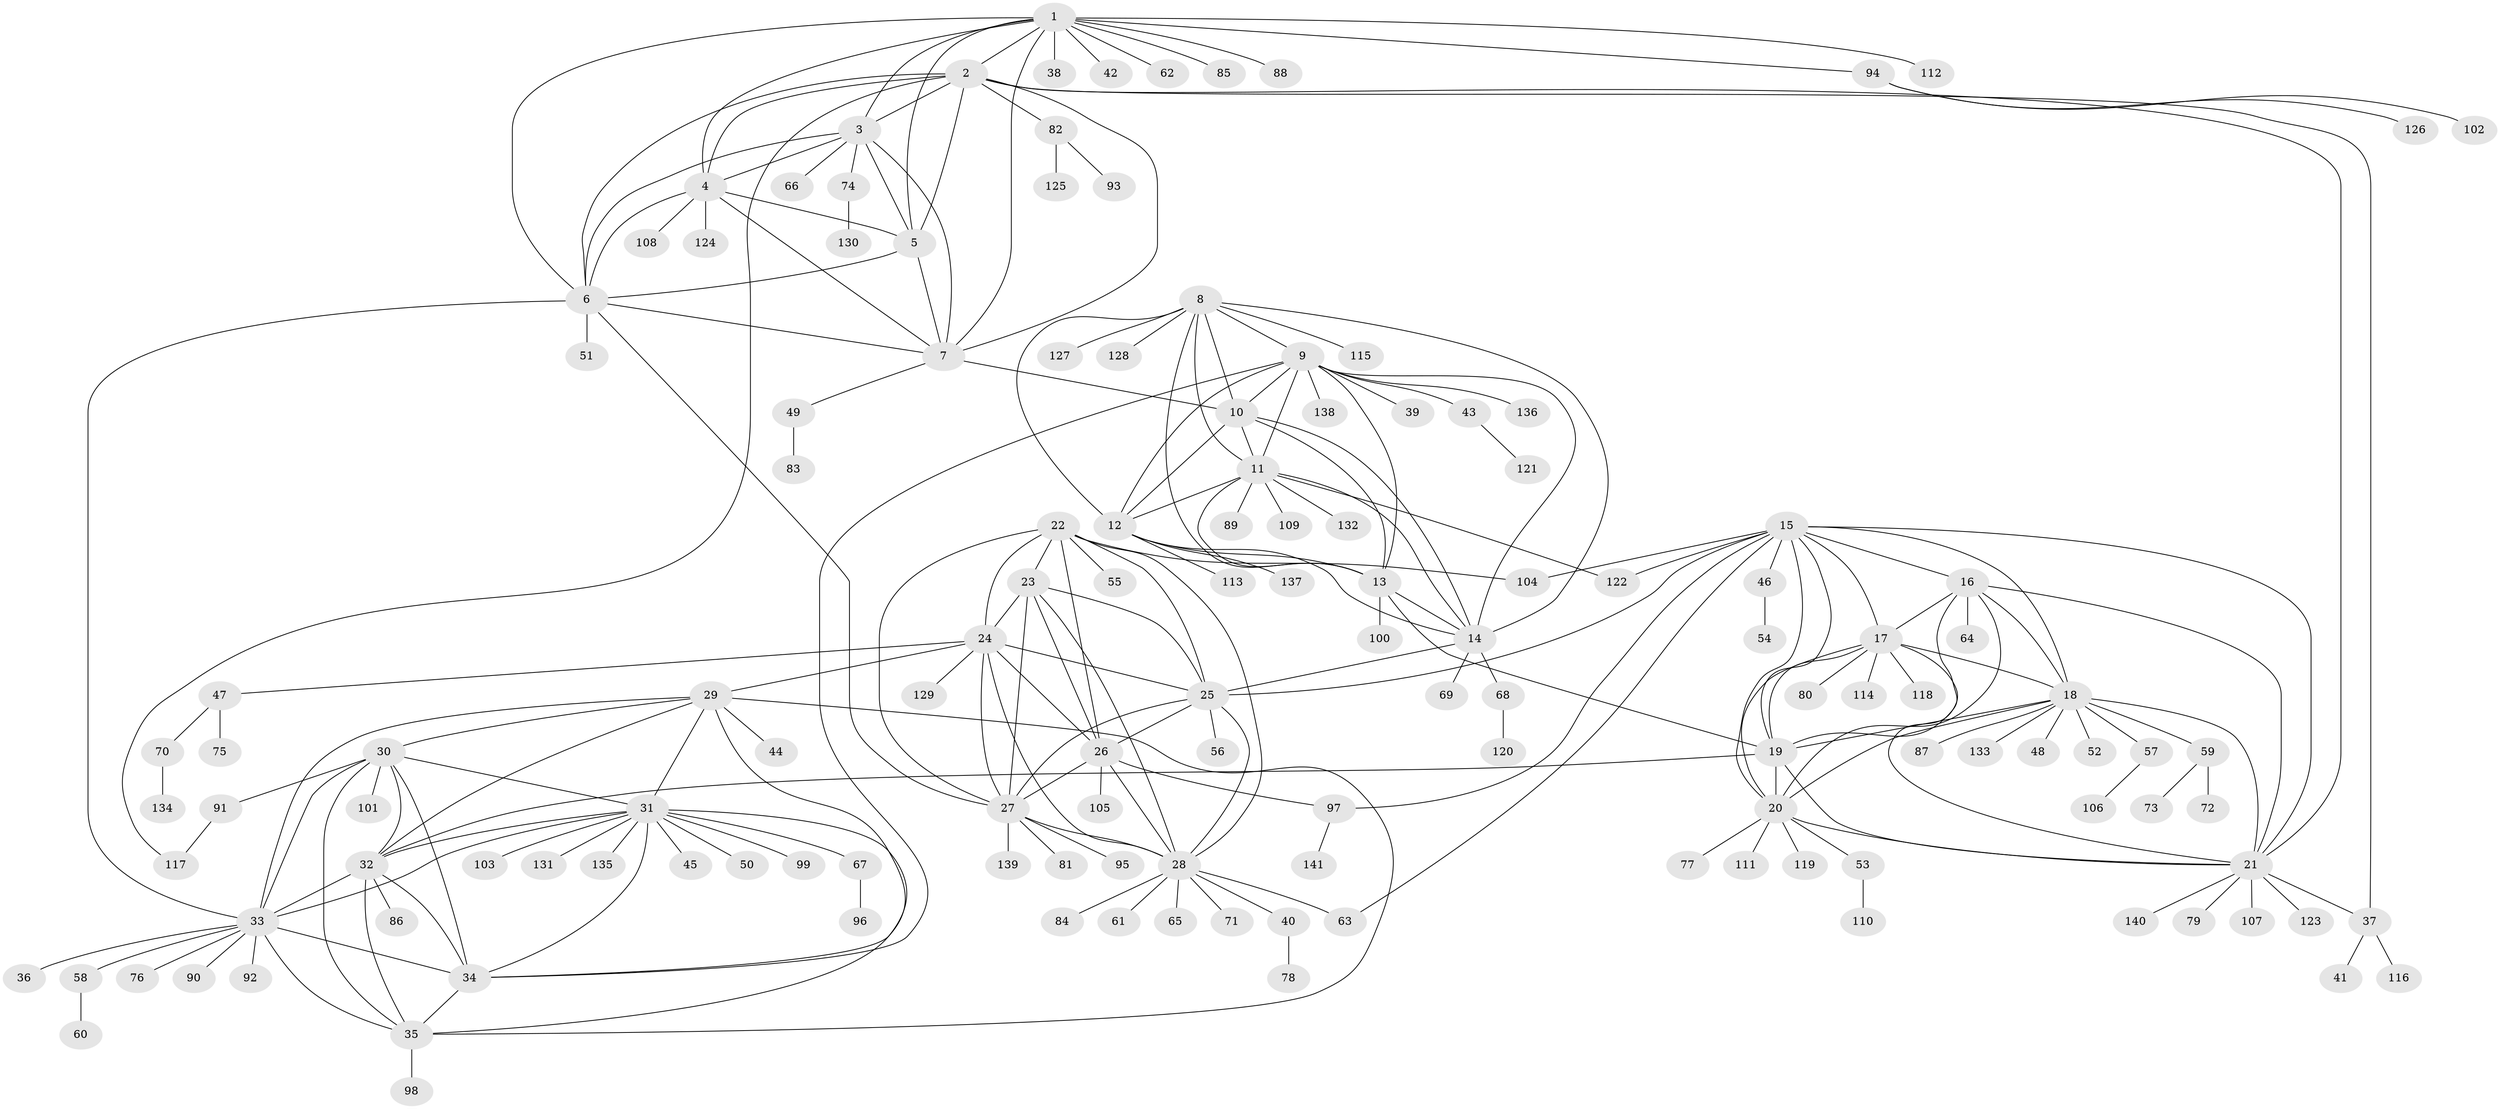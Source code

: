 // coarse degree distribution, {13: 0.011904761904761904, 10: 0.011904761904761904, 8: 0.05952380952380952, 6: 0.03571428571428571, 9: 0.05952380952380952, 11: 0.011904761904761904, 7: 0.011904761904761904, 14: 0.011904761904761904, 5: 0.023809523809523808, 4: 0.023809523809523808, 12: 0.011904761904761904, 2: 0.05952380952380952, 1: 0.6666666666666666}
// Generated by graph-tools (version 1.1) at 2025/19/03/04/25 18:19:51]
// undirected, 141 vertices, 227 edges
graph export_dot {
graph [start="1"]
  node [color=gray90,style=filled];
  1;
  2;
  3;
  4;
  5;
  6;
  7;
  8;
  9;
  10;
  11;
  12;
  13;
  14;
  15;
  16;
  17;
  18;
  19;
  20;
  21;
  22;
  23;
  24;
  25;
  26;
  27;
  28;
  29;
  30;
  31;
  32;
  33;
  34;
  35;
  36;
  37;
  38;
  39;
  40;
  41;
  42;
  43;
  44;
  45;
  46;
  47;
  48;
  49;
  50;
  51;
  52;
  53;
  54;
  55;
  56;
  57;
  58;
  59;
  60;
  61;
  62;
  63;
  64;
  65;
  66;
  67;
  68;
  69;
  70;
  71;
  72;
  73;
  74;
  75;
  76;
  77;
  78;
  79;
  80;
  81;
  82;
  83;
  84;
  85;
  86;
  87;
  88;
  89;
  90;
  91;
  92;
  93;
  94;
  95;
  96;
  97;
  98;
  99;
  100;
  101;
  102;
  103;
  104;
  105;
  106;
  107;
  108;
  109;
  110;
  111;
  112;
  113;
  114;
  115;
  116;
  117;
  118;
  119;
  120;
  121;
  122;
  123;
  124;
  125;
  126;
  127;
  128;
  129;
  130;
  131;
  132;
  133;
  134;
  135;
  136;
  137;
  138;
  139;
  140;
  141;
  1 -- 2;
  1 -- 3;
  1 -- 4;
  1 -- 5;
  1 -- 6;
  1 -- 7;
  1 -- 38;
  1 -- 42;
  1 -- 62;
  1 -- 85;
  1 -- 88;
  1 -- 94;
  1 -- 112;
  2 -- 3;
  2 -- 4;
  2 -- 5;
  2 -- 6;
  2 -- 7;
  2 -- 21;
  2 -- 37;
  2 -- 82;
  2 -- 117;
  3 -- 4;
  3 -- 5;
  3 -- 6;
  3 -- 7;
  3 -- 66;
  3 -- 74;
  4 -- 5;
  4 -- 6;
  4 -- 7;
  4 -- 108;
  4 -- 124;
  5 -- 6;
  5 -- 7;
  6 -- 7;
  6 -- 27;
  6 -- 33;
  6 -- 51;
  7 -- 10;
  7 -- 49;
  8 -- 9;
  8 -- 10;
  8 -- 11;
  8 -- 12;
  8 -- 13;
  8 -- 14;
  8 -- 115;
  8 -- 127;
  8 -- 128;
  9 -- 10;
  9 -- 11;
  9 -- 12;
  9 -- 13;
  9 -- 14;
  9 -- 34;
  9 -- 39;
  9 -- 43;
  9 -- 136;
  9 -- 138;
  10 -- 11;
  10 -- 12;
  10 -- 13;
  10 -- 14;
  11 -- 12;
  11 -- 13;
  11 -- 14;
  11 -- 89;
  11 -- 109;
  11 -- 122;
  11 -- 132;
  12 -- 13;
  12 -- 14;
  12 -- 113;
  12 -- 137;
  13 -- 14;
  13 -- 19;
  13 -- 100;
  14 -- 25;
  14 -- 68;
  14 -- 69;
  15 -- 16;
  15 -- 17;
  15 -- 18;
  15 -- 19;
  15 -- 20;
  15 -- 21;
  15 -- 25;
  15 -- 46;
  15 -- 63;
  15 -- 97;
  15 -- 104;
  15 -- 122;
  16 -- 17;
  16 -- 18;
  16 -- 19;
  16 -- 20;
  16 -- 21;
  16 -- 64;
  17 -- 18;
  17 -- 19;
  17 -- 20;
  17 -- 21;
  17 -- 80;
  17 -- 114;
  17 -- 118;
  18 -- 19;
  18 -- 20;
  18 -- 21;
  18 -- 48;
  18 -- 52;
  18 -- 57;
  18 -- 59;
  18 -- 87;
  18 -- 133;
  19 -- 20;
  19 -- 21;
  19 -- 32;
  20 -- 21;
  20 -- 53;
  20 -- 77;
  20 -- 111;
  20 -- 119;
  21 -- 37;
  21 -- 79;
  21 -- 107;
  21 -- 123;
  21 -- 140;
  22 -- 23;
  22 -- 24;
  22 -- 25;
  22 -- 26;
  22 -- 27;
  22 -- 28;
  22 -- 55;
  22 -- 104;
  23 -- 24;
  23 -- 25;
  23 -- 26;
  23 -- 27;
  23 -- 28;
  24 -- 25;
  24 -- 26;
  24 -- 27;
  24 -- 28;
  24 -- 29;
  24 -- 47;
  24 -- 129;
  25 -- 26;
  25 -- 27;
  25 -- 28;
  25 -- 56;
  26 -- 27;
  26 -- 28;
  26 -- 97;
  26 -- 105;
  27 -- 28;
  27 -- 81;
  27 -- 95;
  27 -- 139;
  28 -- 40;
  28 -- 61;
  28 -- 63;
  28 -- 65;
  28 -- 71;
  28 -- 84;
  29 -- 30;
  29 -- 31;
  29 -- 32;
  29 -- 33;
  29 -- 34;
  29 -- 35;
  29 -- 44;
  30 -- 31;
  30 -- 32;
  30 -- 33;
  30 -- 34;
  30 -- 35;
  30 -- 91;
  30 -- 101;
  31 -- 32;
  31 -- 33;
  31 -- 34;
  31 -- 35;
  31 -- 45;
  31 -- 50;
  31 -- 67;
  31 -- 99;
  31 -- 103;
  31 -- 131;
  31 -- 135;
  32 -- 33;
  32 -- 34;
  32 -- 35;
  32 -- 86;
  33 -- 34;
  33 -- 35;
  33 -- 36;
  33 -- 58;
  33 -- 76;
  33 -- 90;
  33 -- 92;
  34 -- 35;
  35 -- 98;
  37 -- 41;
  37 -- 116;
  40 -- 78;
  43 -- 121;
  46 -- 54;
  47 -- 70;
  47 -- 75;
  49 -- 83;
  53 -- 110;
  57 -- 106;
  58 -- 60;
  59 -- 72;
  59 -- 73;
  67 -- 96;
  68 -- 120;
  70 -- 134;
  74 -- 130;
  82 -- 93;
  82 -- 125;
  91 -- 117;
  94 -- 102;
  94 -- 126;
  97 -- 141;
}
